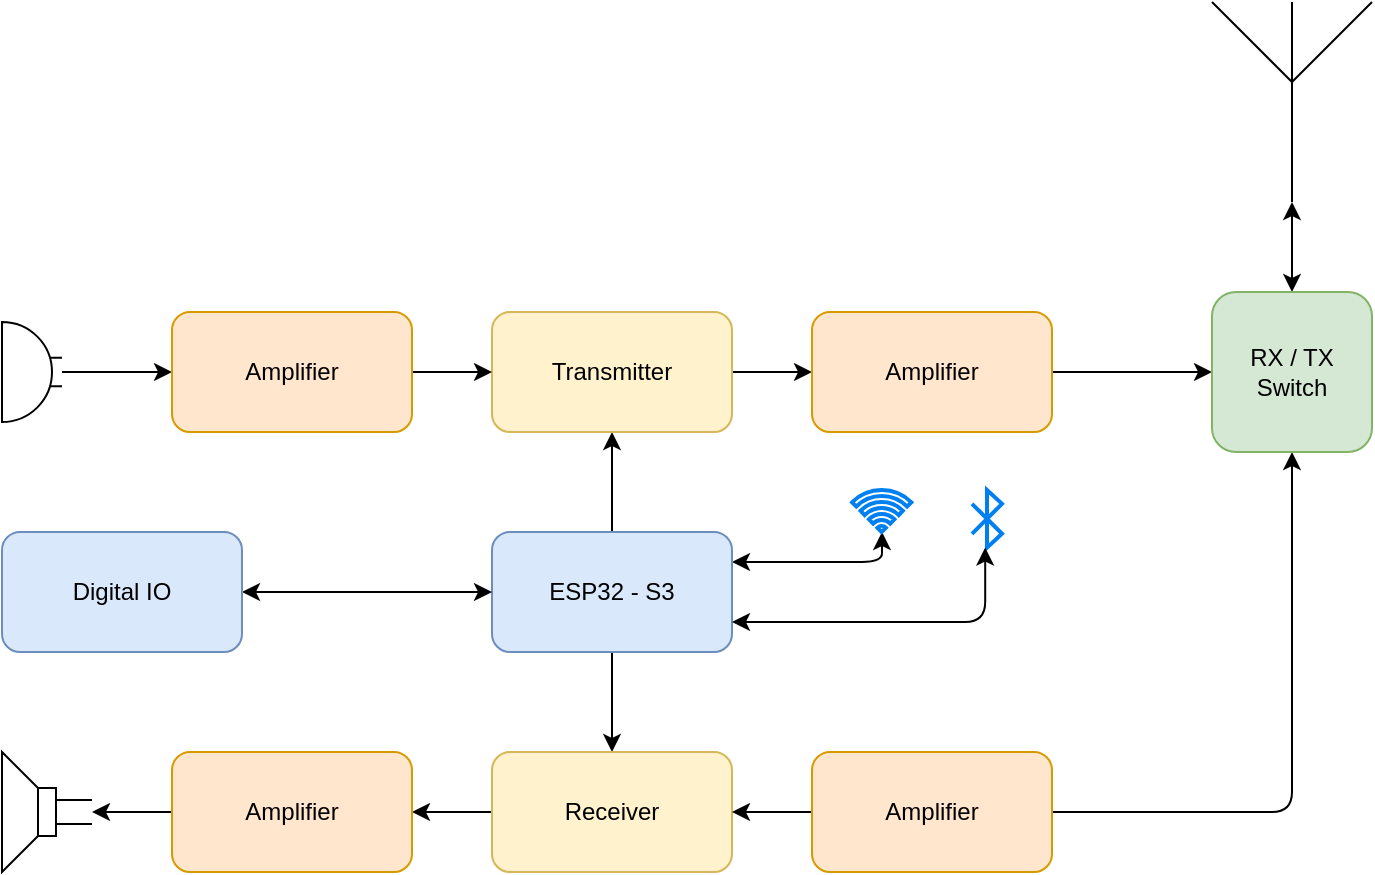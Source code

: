 <mxfile>
    <diagram name="Seite-1" id="mS9SpvzgOtjhHXISbMAZ">
        <mxGraphModel dx="1079" dy="779" grid="1" gridSize="10" guides="1" tooltips="1" connect="1" arrows="1" fold="1" page="1" pageScale="1" pageWidth="1169" pageHeight="827" math="0" shadow="0">
            <root>
                <mxCell id="0"/>
                <mxCell id="1" parent="0"/>
                <mxCell id="SWCtMYHXvrvReeTaVpb_-15" style="edgeStyle=orthogonalEdgeStyle;rounded=1;orthogonalLoop=1;jettySize=auto;html=1;entryX=0.5;entryY=0;entryDx=0;entryDy=0;" parent="1" source="SWCtMYHXvrvReeTaVpb_-1" target="SWCtMYHXvrvReeTaVpb_-13" edge="1">
                    <mxGeometry relative="1" as="geometry"/>
                </mxCell>
                <mxCell id="SWCtMYHXvrvReeTaVpb_-16" style="edgeStyle=orthogonalEdgeStyle;rounded=1;orthogonalLoop=1;jettySize=auto;html=1;entryX=0.5;entryY=1;entryDx=0;entryDy=0;" parent="1" source="SWCtMYHXvrvReeTaVpb_-1" target="SWCtMYHXvrvReeTaVpb_-2" edge="1">
                    <mxGeometry relative="1" as="geometry"/>
                </mxCell>
                <mxCell id="SWCtMYHXvrvReeTaVpb_-32" style="edgeStyle=orthogonalEdgeStyle;rounded=1;orthogonalLoop=1;jettySize=auto;html=1;exitX=1;exitY=0.25;exitDx=0;exitDy=0;startArrow=classic;startFill=1;" parent="1" source="SWCtMYHXvrvReeTaVpb_-1" target="SWCtMYHXvrvReeTaVpb_-31" edge="1">
                    <mxGeometry relative="1" as="geometry">
                        <Array as="points">
                            <mxPoint x="682" y="476"/>
                        </Array>
                    </mxGeometry>
                </mxCell>
                <mxCell id="SWCtMYHXvrvReeTaVpb_-1" value="ESP32 - S3" style="rounded=1;whiteSpace=wrap;html=1;fillColor=#dae8fc;strokeColor=#6c8ebf;" parent="1" vertex="1">
                    <mxGeometry x="487" y="461" width="120" height="60" as="geometry"/>
                </mxCell>
                <mxCell id="SWCtMYHXvrvReeTaVpb_-5" style="edgeStyle=orthogonalEdgeStyle;rounded=1;orthogonalLoop=1;jettySize=auto;html=1;exitX=1;exitY=0.5;exitDx=0;exitDy=0;" parent="1" source="SWCtMYHXvrvReeTaVpb_-2" target="SWCtMYHXvrvReeTaVpb_-4" edge="1">
                    <mxGeometry relative="1" as="geometry"/>
                </mxCell>
                <mxCell id="SWCtMYHXvrvReeTaVpb_-2" value="Transmitter" style="rounded=1;whiteSpace=wrap;html=1;fillColor=#fff2cc;strokeColor=#d6b656;" parent="1" vertex="1">
                    <mxGeometry x="487" y="351" width="120" height="60" as="geometry"/>
                </mxCell>
                <mxCell id="SWCtMYHXvrvReeTaVpb_-24" style="edgeStyle=orthogonalEdgeStyle;rounded=1;orthogonalLoop=1;jettySize=auto;html=1;entryX=0;entryY=0.5;entryDx=0;entryDy=0;" parent="1" source="SWCtMYHXvrvReeTaVpb_-4" target="SWCtMYHXvrvReeTaVpb_-22" edge="1">
                    <mxGeometry relative="1" as="geometry"/>
                </mxCell>
                <mxCell id="SWCtMYHXvrvReeTaVpb_-4" value="Amplifier" style="rounded=1;whiteSpace=wrap;html=1;fillColor=#ffe6cc;strokeColor=#d79b00;" parent="1" vertex="1">
                    <mxGeometry x="647" y="351" width="120" height="60" as="geometry"/>
                </mxCell>
                <mxCell id="SWCtMYHXvrvReeTaVpb_-23" style="edgeStyle=orthogonalEdgeStyle;rounded=1;orthogonalLoop=1;jettySize=auto;html=1;exitX=0.5;exitY=1;exitDx=0;exitDy=0;exitPerimeter=0;entryX=0.5;entryY=0;entryDx=0;entryDy=0;startArrow=classic;startFill=1;" parent="1" source="SWCtMYHXvrvReeTaVpb_-6" target="SWCtMYHXvrvReeTaVpb_-22" edge="1">
                    <mxGeometry relative="1" as="geometry"/>
                </mxCell>
                <mxCell id="SWCtMYHXvrvReeTaVpb_-6" value="" style="verticalLabelPosition=bottom;shadow=0;dashed=0;align=center;html=1;verticalAlign=top;shape=mxgraph.electrical.radio.aerial_-_antenna_1;rounded=1;" parent="1" vertex="1">
                    <mxGeometry x="847" y="196" width="80" height="100" as="geometry"/>
                </mxCell>
                <mxCell id="SWCtMYHXvrvReeTaVpb_-12" style="edgeStyle=orthogonalEdgeStyle;rounded=1;orthogonalLoop=1;jettySize=auto;html=1;" parent="1" source="SWCtMYHXvrvReeTaVpb_-8" target="SWCtMYHXvrvReeTaVpb_-10" edge="1">
                    <mxGeometry relative="1" as="geometry"/>
                </mxCell>
                <mxCell id="SWCtMYHXvrvReeTaVpb_-8" value="" style="verticalLabelPosition=bottom;shadow=0;dashed=0;align=center;html=1;verticalAlign=top;shape=mxgraph.electrical.radio.microphone_2;rounded=1;" parent="1" vertex="1">
                    <mxGeometry x="242" y="356" width="30" height="50" as="geometry"/>
                </mxCell>
                <mxCell id="SWCtMYHXvrvReeTaVpb_-11" style="edgeStyle=orthogonalEdgeStyle;rounded=1;orthogonalLoop=1;jettySize=auto;html=1;entryX=0;entryY=0.5;entryDx=0;entryDy=0;" parent="1" source="SWCtMYHXvrvReeTaVpb_-10" target="SWCtMYHXvrvReeTaVpb_-2" edge="1">
                    <mxGeometry relative="1" as="geometry"/>
                </mxCell>
                <mxCell id="SWCtMYHXvrvReeTaVpb_-10" value="Amplifier" style="rounded=1;whiteSpace=wrap;html=1;fillColor=#ffe6cc;strokeColor=#d79b00;" parent="1" vertex="1">
                    <mxGeometry x="327" y="351" width="120" height="60" as="geometry"/>
                </mxCell>
                <mxCell id="SWCtMYHXvrvReeTaVpb_-19" style="edgeStyle=orthogonalEdgeStyle;rounded=1;orthogonalLoop=1;jettySize=auto;html=1;exitX=0;exitY=0.5;exitDx=0;exitDy=0;entryX=1;entryY=0.5;entryDx=0;entryDy=0;" parent="1" source="SWCtMYHXvrvReeTaVpb_-13" target="SWCtMYHXvrvReeTaVpb_-18" edge="1">
                    <mxGeometry relative="1" as="geometry"/>
                </mxCell>
                <mxCell id="SWCtMYHXvrvReeTaVpb_-13" value="Receiver" style="rounded=1;whiteSpace=wrap;html=1;fillColor=#fff2cc;strokeColor=#d6b656;" parent="1" vertex="1">
                    <mxGeometry x="487" y="571" width="120" height="60" as="geometry"/>
                </mxCell>
                <mxCell id="SWCtMYHXvrvReeTaVpb_-20" style="edgeStyle=orthogonalEdgeStyle;rounded=1;orthogonalLoop=1;jettySize=auto;html=1;entryX=1;entryY=0.5;entryDx=0;entryDy=0;" parent="1" source="SWCtMYHXvrvReeTaVpb_-17" target="SWCtMYHXvrvReeTaVpb_-13" edge="1">
                    <mxGeometry relative="1" as="geometry"/>
                </mxCell>
                <mxCell id="SWCtMYHXvrvReeTaVpb_-25" style="edgeStyle=orthogonalEdgeStyle;rounded=1;orthogonalLoop=1;jettySize=auto;html=1;entryX=0.5;entryY=1;entryDx=0;entryDy=0;" parent="1" source="SWCtMYHXvrvReeTaVpb_-17" target="SWCtMYHXvrvReeTaVpb_-22" edge="1">
                    <mxGeometry relative="1" as="geometry"/>
                </mxCell>
                <mxCell id="SWCtMYHXvrvReeTaVpb_-17" value="Amplifier" style="rounded=1;whiteSpace=wrap;html=1;fillColor=#ffe6cc;strokeColor=#d79b00;" parent="1" vertex="1">
                    <mxGeometry x="647" y="571" width="120" height="60" as="geometry"/>
                </mxCell>
                <mxCell id="SWCtMYHXvrvReeTaVpb_-30" style="edgeStyle=orthogonalEdgeStyle;rounded=1;orthogonalLoop=1;jettySize=auto;html=1;" parent="1" source="SWCtMYHXvrvReeTaVpb_-18" target="SWCtMYHXvrvReeTaVpb_-26" edge="1">
                    <mxGeometry relative="1" as="geometry"/>
                </mxCell>
                <mxCell id="SWCtMYHXvrvReeTaVpb_-18" value="Amplifier" style="rounded=1;whiteSpace=wrap;html=1;fillColor=#ffe6cc;strokeColor=#d79b00;" parent="1" vertex="1">
                    <mxGeometry x="327" y="571" width="120" height="60" as="geometry"/>
                </mxCell>
                <mxCell id="SWCtMYHXvrvReeTaVpb_-22" value="RX / TX&lt;div&gt;Switch&lt;/div&gt;" style="rounded=1;whiteSpace=wrap;html=1;fillColor=#d5e8d4;strokeColor=#82b366;" parent="1" vertex="1">
                    <mxGeometry x="847" y="341" width="80" height="80" as="geometry"/>
                </mxCell>
                <mxCell id="SWCtMYHXvrvReeTaVpb_-26" value="" style="pointerEvents=1;verticalLabelPosition=bottom;shadow=0;dashed=0;align=center;html=1;verticalAlign=top;shape=mxgraph.electrical.electro-mechanical.loudspeaker;rotation=-180;rounded=1;" parent="1" vertex="1">
                    <mxGeometry x="242" y="571" width="45" height="60" as="geometry"/>
                </mxCell>
                <mxCell id="SWCtMYHXvrvReeTaVpb_-31" value="" style="html=1;verticalLabelPosition=bottom;align=center;labelBackgroundColor=#ffffff;verticalAlign=top;strokeWidth=2;strokeColor=#0080F0;shadow=0;dashed=0;shape=mxgraph.ios7.icons.wifi;pointerEvents=1;rounded=1;" parent="1" vertex="1">
                    <mxGeometry x="667" y="440" width="29.7" height="21" as="geometry"/>
                </mxCell>
                <mxCell id="SWCtMYHXvrvReeTaVpb_-33" value="" style="html=1;verticalLabelPosition=bottom;align=center;labelBackgroundColor=#ffffff;verticalAlign=top;strokeWidth=2;strokeColor=#0080F0;shadow=0;dashed=0;shape=mxgraph.ios7.icons.bluetooth;pointerEvents=1;rounded=1;" parent="1" vertex="1">
                    <mxGeometry x="727" y="440" width="15" height="28.8" as="geometry"/>
                </mxCell>
                <mxCell id="SWCtMYHXvrvReeTaVpb_-34" style="edgeStyle=orthogonalEdgeStyle;rounded=1;orthogonalLoop=1;jettySize=auto;html=1;exitX=1;exitY=0.75;exitDx=0;exitDy=0;entryX=0.44;entryY=1;entryDx=0;entryDy=0;entryPerimeter=0;startArrow=classic;startFill=1;" parent="1" source="SWCtMYHXvrvReeTaVpb_-1" target="SWCtMYHXvrvReeTaVpb_-33" edge="1">
                    <mxGeometry relative="1" as="geometry"/>
                </mxCell>
                <mxCell id="WhBkipmEG7i5TH7hlDjx-2" style="edgeStyle=orthogonalEdgeStyle;rounded=1;orthogonalLoop=1;jettySize=auto;html=1;startArrow=classic;startFill=1;" parent="1" source="WhBkipmEG7i5TH7hlDjx-1" target="SWCtMYHXvrvReeTaVpb_-1" edge="1">
                    <mxGeometry relative="1" as="geometry"/>
                </mxCell>
                <mxCell id="WhBkipmEG7i5TH7hlDjx-1" value="Digital IO" style="rounded=1;whiteSpace=wrap;html=1;fillColor=#dae8fc;strokeColor=#6c8ebf;" parent="1" vertex="1">
                    <mxGeometry x="242" y="461" width="120" height="60" as="geometry"/>
                </mxCell>
            </root>
        </mxGraphModel>
    </diagram>
</mxfile>